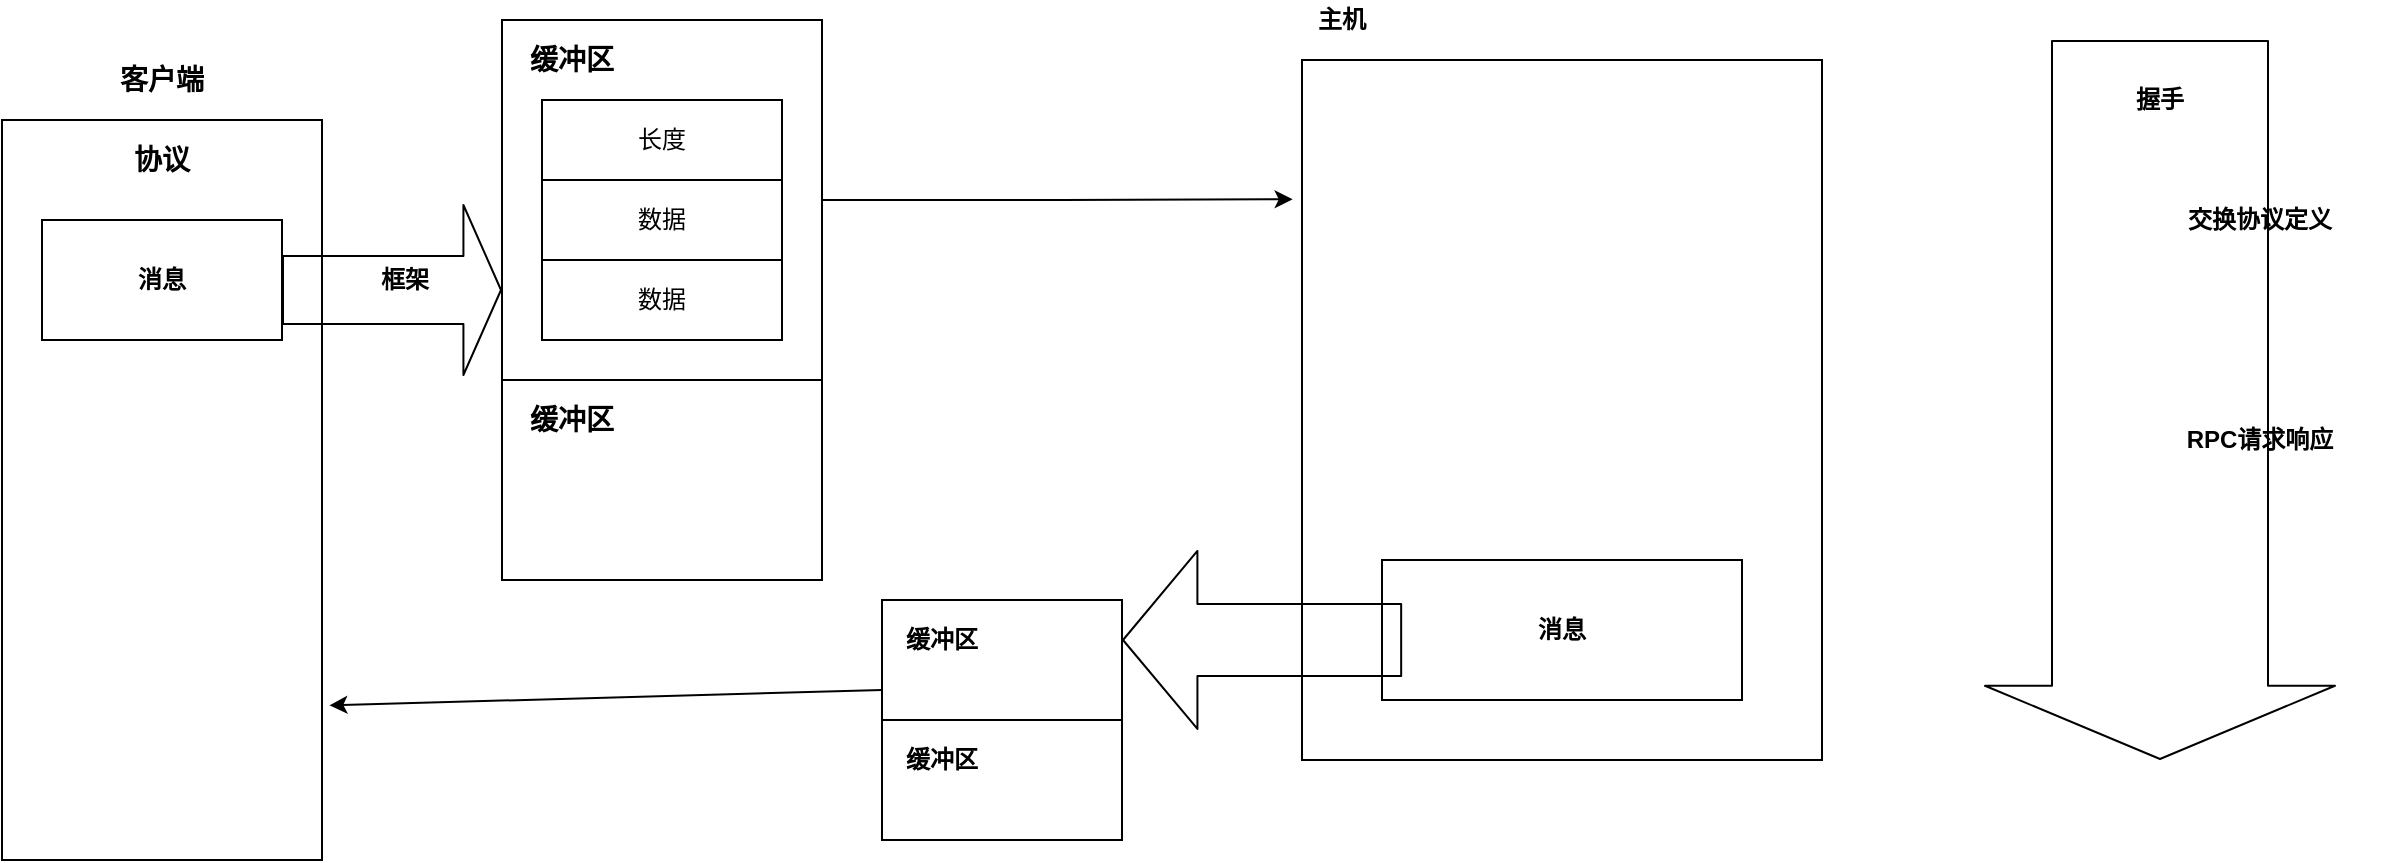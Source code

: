 <mxfile version="12.6.5" type="device"><diagram id="NhsKrb3TDf_YCpViVfPv" name="Page-1"><mxGraphModel dx="1024" dy="592" grid="1" gridSize="10" guides="1" tooltips="1" connect="1" arrows="1" fold="1" page="1" pageScale="1" pageWidth="2339" pageHeight="3300" math="0" shadow="0"><root><mxCell id="0"/><mxCell id="1" parent="0"/><mxCell id="WS235-cG8hs--Lq8jqQG-1" value="" style="rounded=0;whiteSpace=wrap;html=1;" vertex="1" parent="1"><mxGeometry x="90" y="190" width="160" height="370" as="geometry"/></mxCell><mxCell id="WS235-cG8hs--Lq8jqQG-2" value="&lt;b&gt;&lt;font style=&quot;font-size: 14px&quot;&gt;协议&lt;/font&gt;&lt;/b&gt;" style="text;html=1;strokeColor=none;fillColor=none;align=center;verticalAlign=middle;whiteSpace=wrap;rounded=0;" vertex="1" parent="1"><mxGeometry x="150" y="200" width="40" height="20" as="geometry"/></mxCell><mxCell id="WS235-cG8hs--Lq8jqQG-3" value="&lt;font style=&quot;font-size: 14px&quot;&gt;&lt;b&gt;客户端&lt;/b&gt;&lt;/font&gt;" style="text;html=1;strokeColor=none;fillColor=none;align=center;verticalAlign=middle;whiteSpace=wrap;rounded=0;" vertex="1" parent="1"><mxGeometry x="115" y="160" width="110" height="20" as="geometry"/></mxCell><mxCell id="WS235-cG8hs--Lq8jqQG-4" value="&lt;b&gt;消息&lt;/b&gt;" style="rounded=0;whiteSpace=wrap;html=1;" vertex="1" parent="1"><mxGeometry x="110" y="240" width="120" height="60" as="geometry"/></mxCell><mxCell id="WS235-cG8hs--Lq8jqQG-25" style="edgeStyle=orthogonalEdgeStyle;rounded=0;orthogonalLoop=1;jettySize=auto;html=1;entryX=-0.018;entryY=0.199;entryDx=0;entryDy=0;entryPerimeter=0;" edge="1" parent="1" source="WS235-cG8hs--Lq8jqQG-5" target="WS235-cG8hs--Lq8jqQG-14"><mxGeometry relative="1" as="geometry"/></mxCell><mxCell id="WS235-cG8hs--Lq8jqQG-5" value="" style="rounded=0;whiteSpace=wrap;html=1;" vertex="1" parent="1"><mxGeometry x="340" y="140" width="160" height="180" as="geometry"/></mxCell><mxCell id="WS235-cG8hs--Lq8jqQG-6" value="&lt;b&gt;&lt;font style=&quot;font-size: 14px&quot;&gt;缓冲区&lt;/font&gt;&lt;/b&gt;" style="text;html=1;strokeColor=none;fillColor=none;align=center;verticalAlign=middle;whiteSpace=wrap;rounded=0;" vertex="1" parent="1"><mxGeometry x="320" y="150" width="110" height="20" as="geometry"/></mxCell><mxCell id="WS235-cG8hs--Lq8jqQG-7" value="" style="rounded=0;whiteSpace=wrap;html=1;" vertex="1" parent="1"><mxGeometry x="340" y="320" width="160" height="100" as="geometry"/></mxCell><mxCell id="WS235-cG8hs--Lq8jqQG-8" value="&lt;b&gt;&lt;font style=&quot;font-size: 14px&quot;&gt;缓冲区&lt;/font&gt;&lt;/b&gt;" style="text;html=1;strokeColor=none;fillColor=none;align=center;verticalAlign=middle;whiteSpace=wrap;rounded=0;" vertex="1" parent="1"><mxGeometry x="320" y="330" width="110" height="20" as="geometry"/></mxCell><mxCell id="WS235-cG8hs--Lq8jqQG-9" value="长度" style="rounded=0;whiteSpace=wrap;html=1;" vertex="1" parent="1"><mxGeometry x="360" y="180" width="120" height="40" as="geometry"/></mxCell><mxCell id="WS235-cG8hs--Lq8jqQG-10" value="数据" style="rounded=0;whiteSpace=wrap;html=1;" vertex="1" parent="1"><mxGeometry x="360" y="220" width="120" height="40" as="geometry"/></mxCell><mxCell id="WS235-cG8hs--Lq8jqQG-11" value="数据" style="rounded=0;whiteSpace=wrap;html=1;" vertex="1" parent="1"><mxGeometry x="360" y="260" width="120" height="40" as="geometry"/></mxCell><mxCell id="WS235-cG8hs--Lq8jqQG-12" value="" style="shape=flexArrow;endArrow=classic;html=1;endWidth=50;endSize=5.93;width=34;entryX=0;entryY=0.75;entryDx=0;entryDy=0;" edge="1" parent="1" target="WS235-cG8hs--Lq8jqQG-5"><mxGeometry width="50" height="50" relative="1" as="geometry"><mxPoint x="230" y="275" as="sourcePoint"/><mxPoint x="320" y="279.5" as="targetPoint"/></mxGeometry></mxCell><mxCell id="WS235-cG8hs--Lq8jqQG-13" value="&lt;b&gt;框架&lt;/b&gt;" style="text;html=1;align=center;verticalAlign=middle;resizable=0;points=[];labelBackgroundColor=#ffffff;" vertex="1" connectable="0" parent="WS235-cG8hs--Lq8jqQG-12"><mxGeometry x="0.207" y="5" relative="1" as="geometry"><mxPoint x="-6" as="offset"/></mxGeometry></mxCell><mxCell id="WS235-cG8hs--Lq8jqQG-14" value="" style="rounded=0;whiteSpace=wrap;html=1;" vertex="1" parent="1"><mxGeometry x="740" y="160" width="260" height="350" as="geometry"/></mxCell><mxCell id="WS235-cG8hs--Lq8jqQG-15" value="&lt;b&gt;主机&lt;/b&gt;" style="text;html=1;strokeColor=none;fillColor=none;align=center;verticalAlign=middle;whiteSpace=wrap;rounded=0;" vertex="1" parent="1"><mxGeometry x="740" y="130" width="40" height="20" as="geometry"/></mxCell><mxCell id="WS235-cG8hs--Lq8jqQG-17" value="&lt;b&gt;消息&lt;/b&gt;" style="rounded=0;whiteSpace=wrap;html=1;" vertex="1" parent="1"><mxGeometry x="780" y="410" width="180" height="70" as="geometry"/></mxCell><mxCell id="WS235-cG8hs--Lq8jqQG-18" value="" style="shape=flexArrow;endArrow=classic;html=1;exitX=0.056;exitY=0.571;exitDx=0;exitDy=0;exitPerimeter=0;endWidth=52;endSize=12.07;width=36;" edge="1" parent="1" source="WS235-cG8hs--Lq8jqQG-17"><mxGeometry width="50" height="50" relative="1" as="geometry"><mxPoint x="610" y="470" as="sourcePoint"/><mxPoint x="650" y="450" as="targetPoint"/></mxGeometry></mxCell><mxCell id="WS235-cG8hs--Lq8jqQG-19" value="" style="rounded=0;whiteSpace=wrap;html=1;" vertex="1" parent="1"><mxGeometry x="530" y="430" width="120" height="60" as="geometry"/></mxCell><mxCell id="WS235-cG8hs--Lq8jqQG-20" value="" style="rounded=0;whiteSpace=wrap;html=1;" vertex="1" parent="1"><mxGeometry x="530" y="490" width="120" height="60" as="geometry"/></mxCell><mxCell id="WS235-cG8hs--Lq8jqQG-21" value="&lt;b&gt;缓冲区&lt;/b&gt;" style="text;html=1;strokeColor=none;fillColor=none;align=center;verticalAlign=middle;whiteSpace=wrap;rounded=0;" vertex="1" parent="1"><mxGeometry x="540" y="440" width="40" height="20" as="geometry"/></mxCell><mxCell id="WS235-cG8hs--Lq8jqQG-22" value="&lt;b&gt;缓冲区&lt;/b&gt;" style="text;html=1;strokeColor=none;fillColor=none;align=center;verticalAlign=middle;whiteSpace=wrap;rounded=0;" vertex="1" parent="1"><mxGeometry x="540" y="500" width="40" height="20" as="geometry"/></mxCell><mxCell id="WS235-cG8hs--Lq8jqQG-23" value="" style="endArrow=classic;html=1;exitX=0;exitY=0.75;exitDx=0;exitDy=0;entryX=1.023;entryY=0.791;entryDx=0;entryDy=0;entryPerimeter=0;" edge="1" parent="1" source="WS235-cG8hs--Lq8jqQG-19" target="WS235-cG8hs--Lq8jqQG-1"><mxGeometry width="50" height="50" relative="1" as="geometry"><mxPoint x="90" y="630" as="sourcePoint"/><mxPoint x="140" y="580" as="targetPoint"/></mxGeometry></mxCell><mxCell id="WS235-cG8hs--Lq8jqQG-26" value="" style="shape=flexArrow;endArrow=classic;html=1;endWidth=66;endSize=11.87;width=108;" edge="1" parent="1"><mxGeometry width="50" height="50" relative="1" as="geometry"><mxPoint x="1169" y="150" as="sourcePoint"/><mxPoint x="1169" y="510" as="targetPoint"/></mxGeometry></mxCell><mxCell id="WS235-cG8hs--Lq8jqQG-27" value="&lt;b&gt;握手&lt;/b&gt;" style="text;html=1;strokeColor=none;fillColor=none;align=center;verticalAlign=middle;whiteSpace=wrap;rounded=0;" vertex="1" parent="1"><mxGeometry x="1149" y="170" width="40" height="20" as="geometry"/></mxCell><mxCell id="WS235-cG8hs--Lq8jqQG-31" value="&lt;b&gt;交换协议定义&lt;/b&gt;" style="text;html=1;strokeColor=none;fillColor=none;align=center;verticalAlign=middle;whiteSpace=wrap;rounded=0;" vertex="1" parent="1"><mxGeometry x="1149" y="230" width="140" height="20" as="geometry"/></mxCell><mxCell id="WS235-cG8hs--Lq8jqQG-35" value="&lt;b&gt;RPC请求响应&lt;/b&gt;" style="text;html=1;strokeColor=none;fillColor=none;align=center;verticalAlign=middle;whiteSpace=wrap;rounded=0;" vertex="1" parent="1"><mxGeometry x="1149" y="340" width="140" height="20" as="geometry"/></mxCell></root></mxGraphModel></diagram></mxfile>